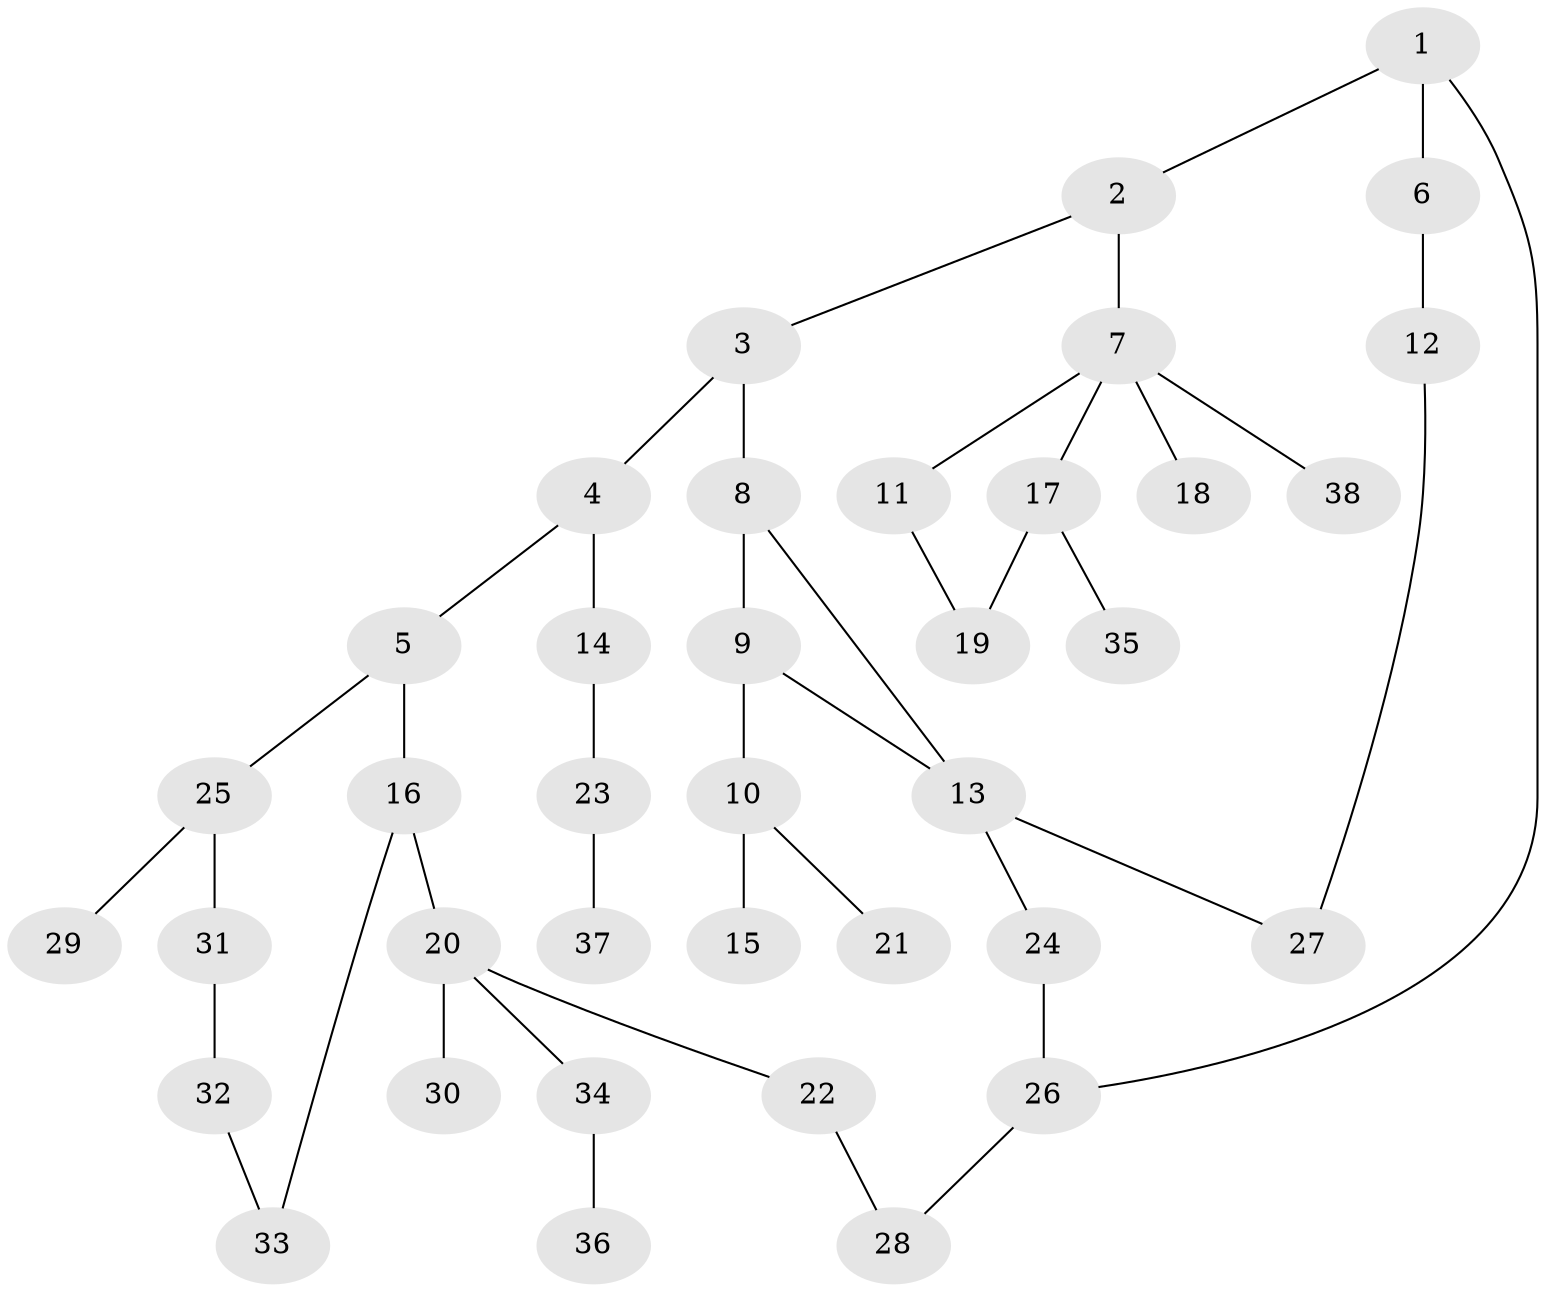 // original degree distribution, {3: 0.20967741935483872, 4: 0.08064516129032258, 6: 0.016129032258064516, 2: 0.2903225806451613, 5: 0.03225806451612903, 1: 0.3709677419354839}
// Generated by graph-tools (version 1.1) at 2025/48/03/04/25 22:48:41]
// undirected, 38 vertices, 43 edges
graph export_dot {
  node [color=gray90,style=filled];
  1;
  2;
  3;
  4;
  5;
  6;
  7;
  8;
  9;
  10;
  11;
  12;
  13;
  14;
  15;
  16;
  17;
  18;
  19;
  20;
  21;
  22;
  23;
  24;
  25;
  26;
  27;
  28;
  29;
  30;
  31;
  32;
  33;
  34;
  35;
  36;
  37;
  38;
  1 -- 2 [weight=1.0];
  1 -- 6 [weight=1.0];
  1 -- 26 [weight=1.0];
  2 -- 3 [weight=1.0];
  2 -- 7 [weight=1.0];
  3 -- 4 [weight=1.0];
  3 -- 8 [weight=1.0];
  4 -- 5 [weight=1.0];
  4 -- 14 [weight=1.0];
  5 -- 16 [weight=1.0];
  5 -- 25 [weight=1.0];
  6 -- 12 [weight=1.0];
  7 -- 11 [weight=1.0];
  7 -- 17 [weight=1.0];
  7 -- 18 [weight=1.0];
  7 -- 38 [weight=1.0];
  8 -- 9 [weight=1.0];
  8 -- 13 [weight=1.0];
  9 -- 10 [weight=2.0];
  9 -- 13 [weight=1.0];
  10 -- 15 [weight=1.0];
  10 -- 21 [weight=1.0];
  11 -- 19 [weight=1.0];
  12 -- 27 [weight=1.0];
  13 -- 24 [weight=1.0];
  13 -- 27 [weight=1.0];
  14 -- 23 [weight=1.0];
  16 -- 20 [weight=1.0];
  16 -- 33 [weight=1.0];
  17 -- 19 [weight=1.0];
  17 -- 35 [weight=1.0];
  20 -- 22 [weight=1.0];
  20 -- 30 [weight=1.0];
  20 -- 34 [weight=1.0];
  22 -- 28 [weight=1.0];
  23 -- 37 [weight=1.0];
  24 -- 26 [weight=1.0];
  25 -- 29 [weight=1.0];
  25 -- 31 [weight=1.0];
  26 -- 28 [weight=1.0];
  31 -- 32 [weight=1.0];
  32 -- 33 [weight=1.0];
  34 -- 36 [weight=1.0];
}
